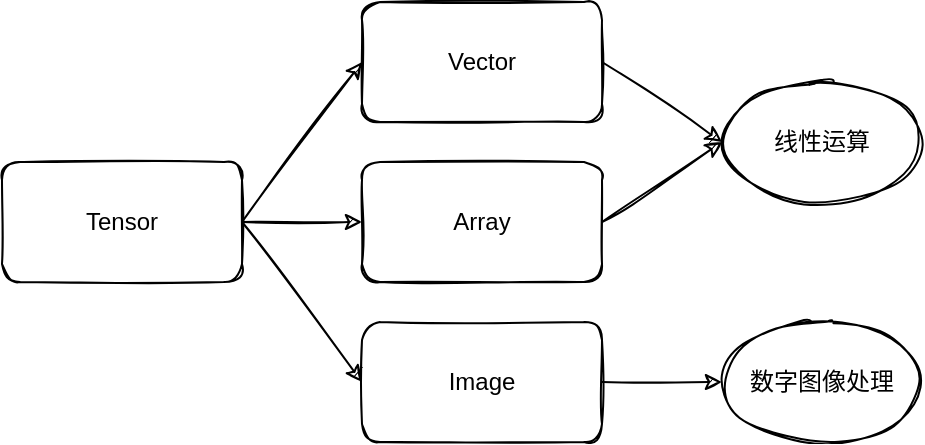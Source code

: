 <mxfile version="15.7.3" type="device"><diagram id="OPutky5meMrtvirHfnvl" name="第 1 页"><mxGraphModel dx="782" dy="1225" grid="1" gridSize="10" guides="1" tooltips="1" connect="1" arrows="1" fold="1" page="1" pageScale="1" pageWidth="827" pageHeight="1169" math="0" shadow="0"><root><mxCell id="0"/><mxCell id="1" parent="0"/><mxCell id="z7Ykhv3r-HPRDDKtOEkS-1" value="Tensor" style="rounded=1;whiteSpace=wrap;html=1;sketch=1;shadow=0;" vertex="1" parent="1"><mxGeometry x="100" y="330" width="120" height="60" as="geometry"/></mxCell><mxCell id="z7Ykhv3r-HPRDDKtOEkS-2" value="Array" style="rounded=1;whiteSpace=wrap;html=1;sketch=1;shadow=0;" vertex="1" parent="1"><mxGeometry x="280" y="330" width="120" height="60" as="geometry"/></mxCell><mxCell id="z7Ykhv3r-HPRDDKtOEkS-3" value="Image" style="rounded=1;whiteSpace=wrap;html=1;sketch=1;shadow=0;" vertex="1" parent="1"><mxGeometry x="280" y="410" width="120" height="60" as="geometry"/></mxCell><mxCell id="z7Ykhv3r-HPRDDKtOEkS-4" value="Vector" style="rounded=1;whiteSpace=wrap;html=1;sketch=1;shadow=0;" vertex="1" parent="1"><mxGeometry x="280" y="250" width="120" height="60" as="geometry"/></mxCell><mxCell id="z7Ykhv3r-HPRDDKtOEkS-5" value="线性运算" style="ellipse;whiteSpace=wrap;html=1;sketch=1;shadow=0;" vertex="1" parent="1"><mxGeometry x="460" y="290" width="100" height="60" as="geometry"/></mxCell><mxCell id="z7Ykhv3r-HPRDDKtOEkS-6" value="数字图像处理" style="ellipse;whiteSpace=wrap;html=1;sketch=1;shadow=0;" vertex="1" parent="1"><mxGeometry x="460" y="410" width="100" height="60" as="geometry"/></mxCell><mxCell id="z7Ykhv3r-HPRDDKtOEkS-7" value="" style="endArrow=classic;html=1;rounded=0;exitX=1;exitY=0.5;exitDx=0;exitDy=0;entryX=0;entryY=0.5;entryDx=0;entryDy=0;sketch=1;shadow=0;" edge="1" parent="1" source="z7Ykhv3r-HPRDDKtOEkS-1" target="z7Ykhv3r-HPRDDKtOEkS-4"><mxGeometry width="50" height="50" relative="1" as="geometry"><mxPoint x="230" y="450" as="sourcePoint"/><mxPoint x="280" y="400" as="targetPoint"/></mxGeometry></mxCell><mxCell id="z7Ykhv3r-HPRDDKtOEkS-8" value="" style="endArrow=classic;html=1;rounded=0;exitX=1;exitY=0.5;exitDx=0;exitDy=0;entryX=0;entryY=0.5;entryDx=0;entryDy=0;sketch=1;shadow=0;" edge="1" parent="1" source="z7Ykhv3r-HPRDDKtOEkS-1" target="z7Ykhv3r-HPRDDKtOEkS-3"><mxGeometry width="50" height="50" relative="1" as="geometry"><mxPoint x="230" y="450" as="sourcePoint"/><mxPoint x="280" y="400" as="targetPoint"/></mxGeometry></mxCell><mxCell id="z7Ykhv3r-HPRDDKtOEkS-9" value="" style="endArrow=classic;html=1;rounded=0;exitX=1;exitY=0.5;exitDx=0;exitDy=0;entryX=0;entryY=0.5;entryDx=0;entryDy=0;sketch=1;shadow=0;" edge="1" parent="1" source="z7Ykhv3r-HPRDDKtOEkS-1" target="z7Ykhv3r-HPRDDKtOEkS-2"><mxGeometry width="50" height="50" relative="1" as="geometry"><mxPoint x="230" y="450" as="sourcePoint"/><mxPoint x="280" y="400" as="targetPoint"/></mxGeometry></mxCell><mxCell id="z7Ykhv3r-HPRDDKtOEkS-10" value="" style="endArrow=classic;html=1;rounded=0;exitX=1;exitY=0.5;exitDx=0;exitDy=0;entryX=0;entryY=0.5;entryDx=0;entryDy=0;sketch=1;shadow=0;" edge="1" parent="1" source="z7Ykhv3r-HPRDDKtOEkS-4" target="z7Ykhv3r-HPRDDKtOEkS-5"><mxGeometry width="50" height="50" relative="1" as="geometry"><mxPoint x="230" y="450" as="sourcePoint"/><mxPoint x="280" y="400" as="targetPoint"/></mxGeometry></mxCell><mxCell id="z7Ykhv3r-HPRDDKtOEkS-11" value="" style="endArrow=classic;html=1;rounded=0;exitX=1;exitY=0.5;exitDx=0;exitDy=0;entryX=0;entryY=0.5;entryDx=0;entryDy=0;sketch=1;shadow=0;" edge="1" parent="1" source="z7Ykhv3r-HPRDDKtOEkS-2" target="z7Ykhv3r-HPRDDKtOEkS-5"><mxGeometry width="50" height="50" relative="1" as="geometry"><mxPoint x="230" y="450" as="sourcePoint"/><mxPoint x="280" y="400" as="targetPoint"/></mxGeometry></mxCell><mxCell id="z7Ykhv3r-HPRDDKtOEkS-12" value="" style="endArrow=classic;html=1;rounded=0;exitX=1;exitY=0.5;exitDx=0;exitDy=0;entryX=0;entryY=0.5;entryDx=0;entryDy=0;sketch=1;shadow=0;" edge="1" parent="1" source="z7Ykhv3r-HPRDDKtOEkS-3" target="z7Ykhv3r-HPRDDKtOEkS-6"><mxGeometry width="50" height="50" relative="1" as="geometry"><mxPoint x="230" y="450" as="sourcePoint"/><mxPoint x="280" y="400" as="targetPoint"/></mxGeometry></mxCell></root></mxGraphModel></diagram></mxfile>